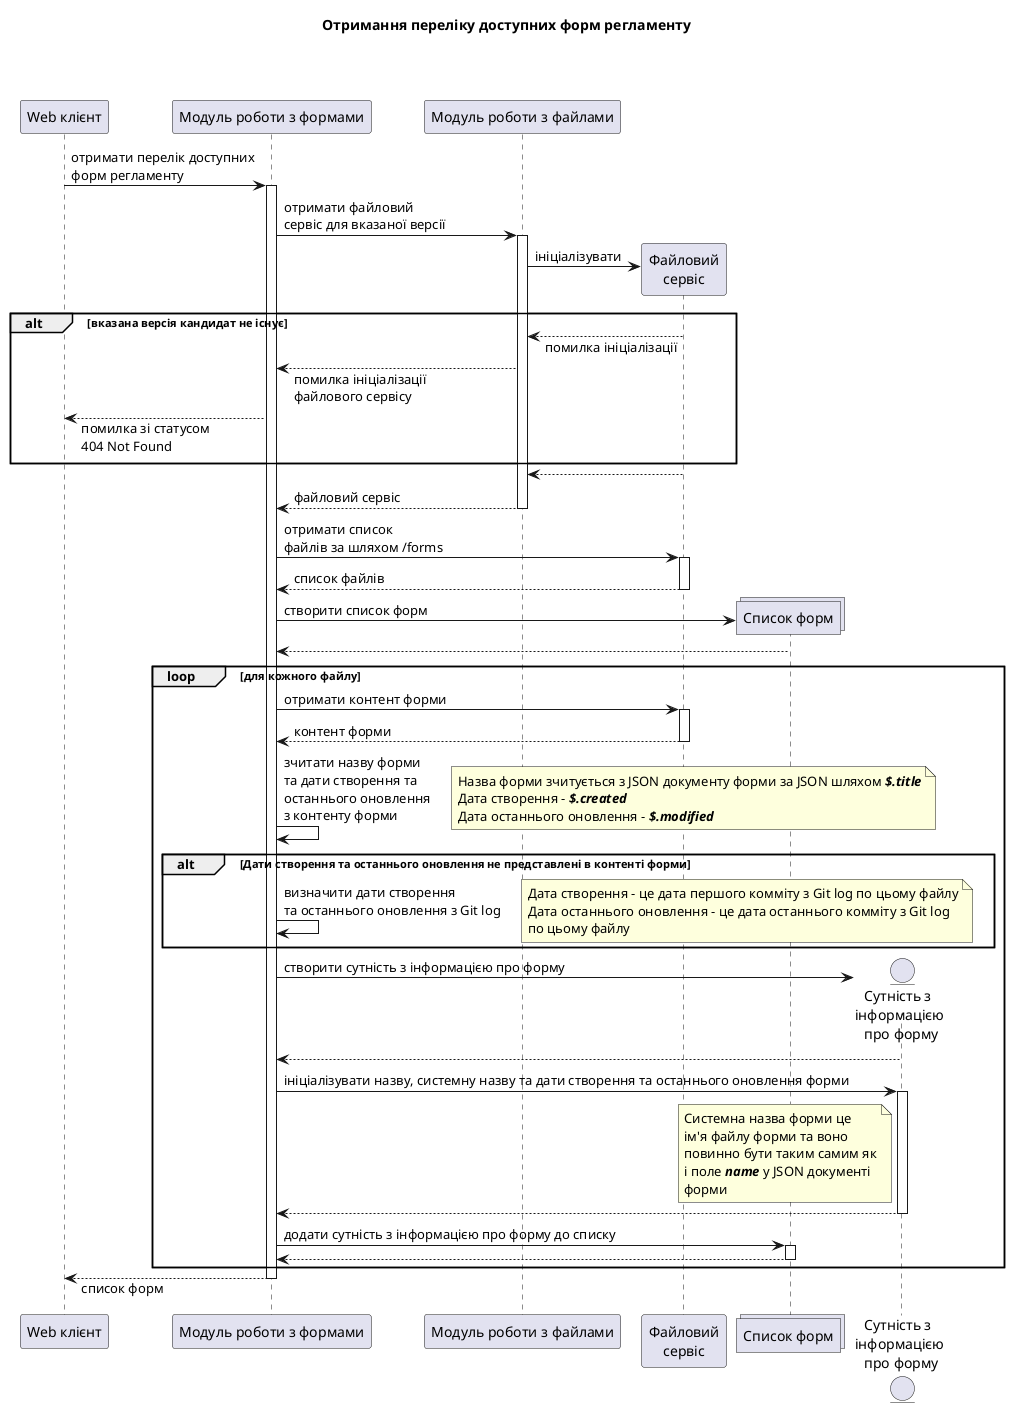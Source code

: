 @startuml
participant "Web клієнт" as client order 1
participant "Модуль роботи з формами" as formModule order 2
participant "Модуль роботи з файлами" as fileModule order 3
participant "Файловий\nсервіс" as fileService order 4
collections "Список форм" as formList order 5
entity "Сутність з \nінформацією\n про форму" as formDto order 6

skinparam responseMessageBelowArrow true

title Отримання переліку доступних форм регламенту

client -> formModule: отримати перелік доступних\nформ регламенту
activate formModule
  formModule -> fileModule: отримати файловий\nсервіс для вказаної версії
  activate fileModule
    create fileService
    fileModule -> fileService: ініціалізувати
    alt вказана версія кандидат не існує
      fileModule <-- fileService: помилка ініціалізації
      formModule <-- fileModule: помилка ініціалізації\nфайлового сервісу
      client <-- formModule: помилка зі статусом\n404 Not Found
    end
    fileModule <-- fileService
    return файловий сервіс
  deactivate fileModule

  formModule -> fileService: отримати список\nфайлів за шляхом /forms
  activate fileService
    return список файлів
  deactivate fileService

  create formList
  formModule -> formList: створити список форм
  return

  loop для кожного файлу
    formModule -> fileService: отримати контент форми
    activate fileService
    return контент форми
    deactivate fileService

    formModule -> formModule: зчитати назву форми\nта дати створення та\nостаннього оновлення\nз контенту форми
    note right
    Назва форми зчитується з JSON документу форми за JSON шляхом **//$.title//**
    Дата створення - **//$.created//**
    Дата останнього оновлення - **//$.modified//**
    end note

    alt Дати створення та останнього оновлення не представлені в контенті форми
    formModule -> formModule: визначити дати створення\nта останнього оновлення з Git log
    note right
    Дата створення - це дата першого комміту з Git log по цьому файлу
    Дата останнього оновлення - це дата останнього комміту з Git log
    по цьому файлу
    end note
    end

    create formDto
    formModule -> formDto: створити сутність з інформацією про форму
    return

    formModule -> formDto: ініціалізувати назву, системну назву та дати створення та останнього оновлення форми
    note left of formDto
    Системна назва форми це
    ім'я файлу форми та воно
    повинно бути таким самим як
    і поле **//name//** у JSON документі
    форми
    end note
    activate formDto
    return
    deactivate formDto

    formModule -> formList: додати сутність з інформацією про форму до списку
    activate formList
    return
    deactivate formList
  end

  client <-- formModule: список форм

deactivate formModule
@enduml